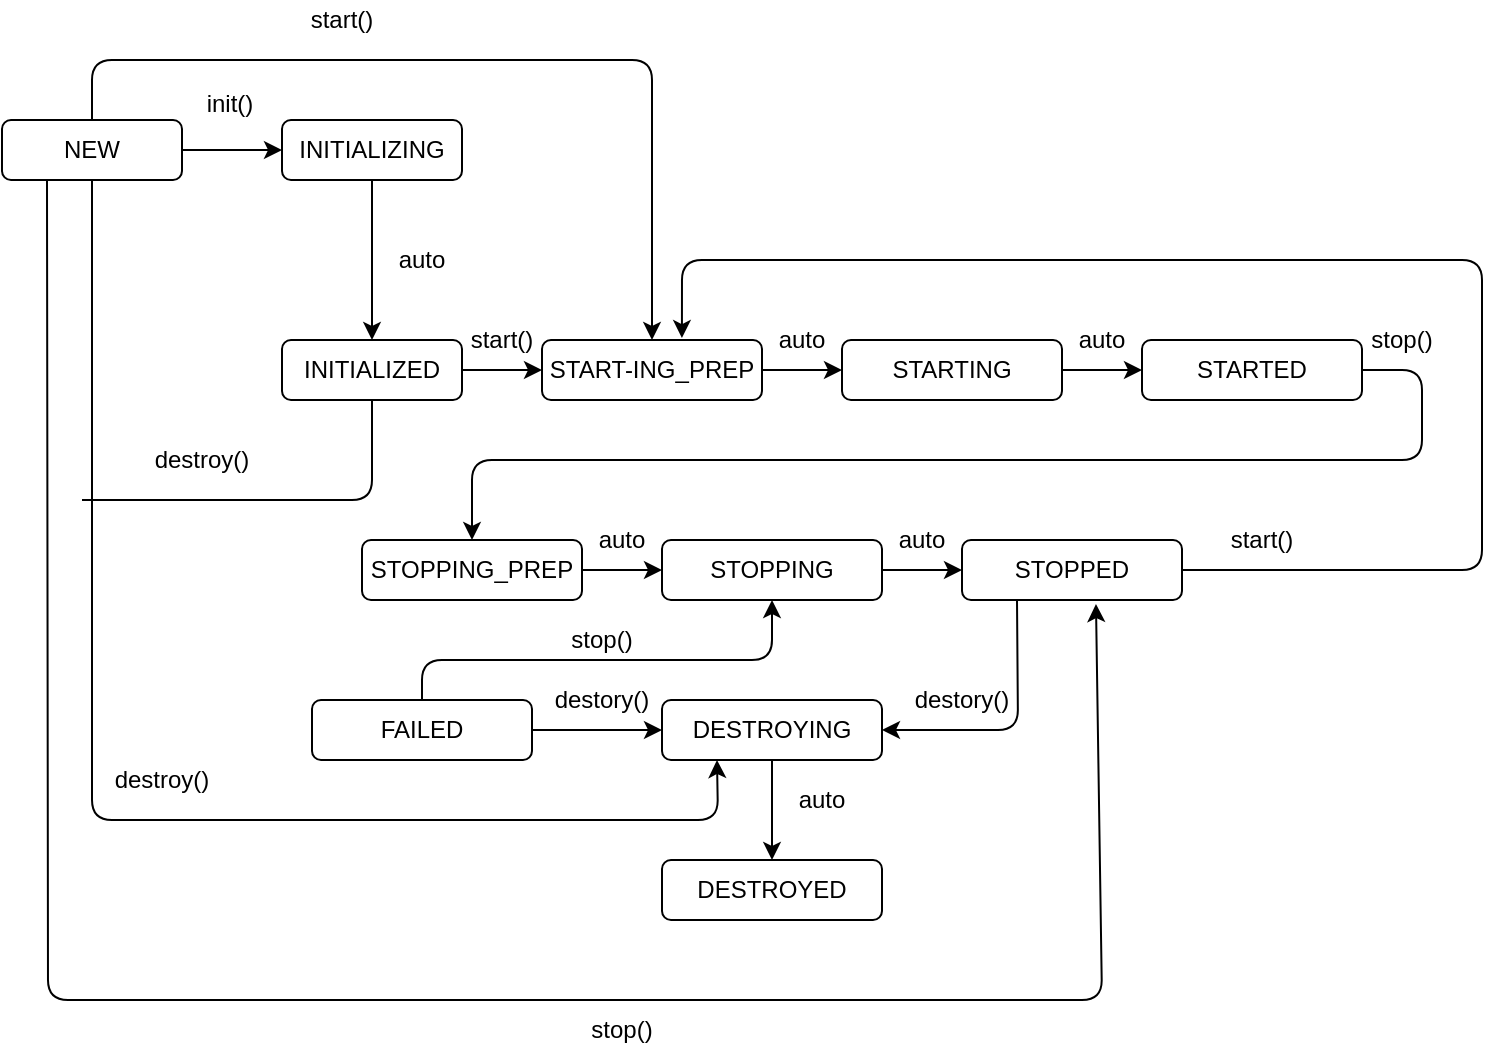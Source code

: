 <mxfile version="13.0.3" type="device"><diagram id="C5RBs43oDa-KdzZeNtuy" name="Page-1"><mxGraphModel dx="868" dy="510" grid="1" gridSize="10" guides="1" tooltips="1" connect="1" arrows="1" fold="1" page="1" pageScale="1" pageWidth="827" pageHeight="1169" math="0" shadow="0"><root><mxCell id="WIyWlLk6GJQsqaUBKTNV-0"/><mxCell id="WIyWlLk6GJQsqaUBKTNV-1" parent="WIyWlLk6GJQsqaUBKTNV-0"/><mxCell id="xDanudX-ZqkU6NjUNFTO-0" value="NEW" style="rounded=1;whiteSpace=wrap;html=1;gradientColor=none;" vertex="1" parent="WIyWlLk6GJQsqaUBKTNV-1"><mxGeometry x="50" y="120" width="90" height="30" as="geometry"/></mxCell><mxCell id="xDanudX-ZqkU6NjUNFTO-7" value="" style="edgeStyle=orthogonalEdgeStyle;rounded=0;orthogonalLoop=1;jettySize=auto;html=1;" edge="1" parent="WIyWlLk6GJQsqaUBKTNV-1" source="xDanudX-ZqkU6NjUNFTO-3" target="xDanudX-ZqkU6NjUNFTO-6"><mxGeometry relative="1" as="geometry"/></mxCell><mxCell id="xDanudX-ZqkU6NjUNFTO-3" value="INITIALIZING" style="rounded=1;whiteSpace=wrap;html=1;gradientColor=none;" vertex="1" parent="WIyWlLk6GJQsqaUBKTNV-1"><mxGeometry x="190" y="120" width="90" height="30" as="geometry"/></mxCell><mxCell id="xDanudX-ZqkU6NjUNFTO-28" value="" style="edgeStyle=orthogonalEdgeStyle;rounded=0;orthogonalLoop=1;jettySize=auto;html=1;" edge="1" parent="WIyWlLk6GJQsqaUBKTNV-1" source="xDanudX-ZqkU6NjUNFTO-6" target="xDanudX-ZqkU6NjUNFTO-9"><mxGeometry relative="1" as="geometry"/></mxCell><mxCell id="xDanudX-ZqkU6NjUNFTO-6" value="INITIALIZED" style="rounded=1;whiteSpace=wrap;html=1;gradientColor=none;" vertex="1" parent="WIyWlLk6GJQsqaUBKTNV-1"><mxGeometry x="190" y="230" width="90" height="30" as="geometry"/></mxCell><mxCell id="xDanudX-ZqkU6NjUNFTO-11" value="" style="edgeStyle=orthogonalEdgeStyle;rounded=0;orthogonalLoop=1;jettySize=auto;html=1;" edge="1" parent="WIyWlLk6GJQsqaUBKTNV-1" source="xDanudX-ZqkU6NjUNFTO-9" target="xDanudX-ZqkU6NjUNFTO-10"><mxGeometry relative="1" as="geometry"/></mxCell><mxCell id="xDanudX-ZqkU6NjUNFTO-9" value="START-ING_PREP" style="rounded=1;whiteSpace=wrap;html=1;gradientColor=none;" vertex="1" parent="WIyWlLk6GJQsqaUBKTNV-1"><mxGeometry x="320" y="230" width="110" height="30" as="geometry"/></mxCell><mxCell id="xDanudX-ZqkU6NjUNFTO-30" value="" style="edgeStyle=orthogonalEdgeStyle;rounded=0;orthogonalLoop=1;jettySize=auto;html=1;" edge="1" parent="WIyWlLk6GJQsqaUBKTNV-1" source="xDanudX-ZqkU6NjUNFTO-10" target="xDanudX-ZqkU6NjUNFTO-15"><mxGeometry relative="1" as="geometry"/></mxCell><mxCell id="xDanudX-ZqkU6NjUNFTO-10" value="STARTING" style="rounded=1;whiteSpace=wrap;html=1;gradientColor=none;" vertex="1" parent="WIyWlLk6GJQsqaUBKTNV-1"><mxGeometry x="470" y="230" width="110" height="30" as="geometry"/></mxCell><mxCell id="xDanudX-ZqkU6NjUNFTO-15" value="STARTED" style="rounded=1;whiteSpace=wrap;html=1;gradientColor=none;" vertex="1" parent="WIyWlLk6GJQsqaUBKTNV-1"><mxGeometry x="620" y="230" width="110" height="30" as="geometry"/></mxCell><mxCell id="xDanudX-ZqkU6NjUNFTO-36" value="" style="edgeStyle=orthogonalEdgeStyle;rounded=0;orthogonalLoop=1;jettySize=auto;html=1;" edge="1" parent="WIyWlLk6GJQsqaUBKTNV-1" source="xDanudX-ZqkU6NjUNFTO-16" target="xDanudX-ZqkU6NjUNFTO-17"><mxGeometry relative="1" as="geometry"/></mxCell><mxCell id="xDanudX-ZqkU6NjUNFTO-16" value="STOPPING_PREP" style="rounded=1;whiteSpace=wrap;html=1;gradientColor=none;" vertex="1" parent="WIyWlLk6GJQsqaUBKTNV-1"><mxGeometry x="230" y="330" width="110" height="30" as="geometry"/></mxCell><mxCell id="xDanudX-ZqkU6NjUNFTO-37" value="" style="edgeStyle=orthogonalEdgeStyle;rounded=0;orthogonalLoop=1;jettySize=auto;html=1;" edge="1" parent="WIyWlLk6GJQsqaUBKTNV-1" source="xDanudX-ZqkU6NjUNFTO-17" target="xDanudX-ZqkU6NjUNFTO-18"><mxGeometry relative="1" as="geometry"/></mxCell><mxCell id="xDanudX-ZqkU6NjUNFTO-17" value="STOPPING" style="rounded=1;whiteSpace=wrap;html=1;gradientColor=none;" vertex="1" parent="WIyWlLk6GJQsqaUBKTNV-1"><mxGeometry x="380" y="330" width="110" height="30" as="geometry"/></mxCell><mxCell id="xDanudX-ZqkU6NjUNFTO-18" value="STOPPED" style="rounded=1;whiteSpace=wrap;html=1;gradientColor=none;" vertex="1" parent="WIyWlLk6GJQsqaUBKTNV-1"><mxGeometry x="530" y="330" width="110" height="30" as="geometry"/></mxCell><mxCell id="xDanudX-ZqkU6NjUNFTO-49" value="" style="edgeStyle=orthogonalEdgeStyle;rounded=0;orthogonalLoop=1;jettySize=auto;html=1;" edge="1" parent="WIyWlLk6GJQsqaUBKTNV-1" source="xDanudX-ZqkU6NjUNFTO-19" target="xDanudX-ZqkU6NjUNFTO-21"><mxGeometry relative="1" as="geometry"/></mxCell><mxCell id="xDanudX-ZqkU6NjUNFTO-19" value="FAILED" style="rounded=1;whiteSpace=wrap;html=1;gradientColor=none;" vertex="1" parent="WIyWlLk6GJQsqaUBKTNV-1"><mxGeometry x="205" y="410" width="110" height="30" as="geometry"/></mxCell><mxCell id="xDanudX-ZqkU6NjUNFTO-20" value="DESTROYED" style="rounded=1;whiteSpace=wrap;html=1;gradientColor=none;" vertex="1" parent="WIyWlLk6GJQsqaUBKTNV-1"><mxGeometry x="380" y="490" width="110" height="30" as="geometry"/></mxCell><mxCell id="xDanudX-ZqkU6NjUNFTO-52" value="" style="edgeStyle=orthogonalEdgeStyle;rounded=0;orthogonalLoop=1;jettySize=auto;html=1;" edge="1" parent="WIyWlLk6GJQsqaUBKTNV-1" source="xDanudX-ZqkU6NjUNFTO-21" target="xDanudX-ZqkU6NjUNFTO-20"><mxGeometry relative="1" as="geometry"/></mxCell><mxCell id="xDanudX-ZqkU6NjUNFTO-21" value="DESTROYING" style="rounded=1;whiteSpace=wrap;html=1;gradientColor=none;" vertex="1" parent="WIyWlLk6GJQsqaUBKTNV-1"><mxGeometry x="380" y="410" width="110" height="30" as="geometry"/></mxCell><mxCell id="xDanudX-ZqkU6NjUNFTO-22" value="" style="endArrow=classic;html=1;exitX=1;exitY=0.5;exitDx=0;exitDy=0;" edge="1" parent="WIyWlLk6GJQsqaUBKTNV-1" source="xDanudX-ZqkU6NjUNFTO-0" target="xDanudX-ZqkU6NjUNFTO-3"><mxGeometry width="50" height="50" relative="1" as="geometry"><mxPoint x="390" y="290" as="sourcePoint"/><mxPoint x="440" y="240" as="targetPoint"/></mxGeometry></mxCell><mxCell id="xDanudX-ZqkU6NjUNFTO-23" value="init()" style="text;html=1;strokeColor=none;fillColor=none;align=center;verticalAlign=middle;whiteSpace=wrap;rounded=0;" vertex="1" parent="WIyWlLk6GJQsqaUBKTNV-1"><mxGeometry x="144" y="102" width="40" height="20" as="geometry"/></mxCell><mxCell id="xDanudX-ZqkU6NjUNFTO-25" value="" style="endArrow=classic;html=1;exitX=0.5;exitY=0;exitDx=0;exitDy=0;entryX=0.5;entryY=0;entryDx=0;entryDy=0;" edge="1" parent="WIyWlLk6GJQsqaUBKTNV-1" source="xDanudX-ZqkU6NjUNFTO-0" target="xDanudX-ZqkU6NjUNFTO-9"><mxGeometry width="50" height="50" relative="1" as="geometry"><mxPoint x="390" y="290" as="sourcePoint"/><mxPoint x="310" y="30" as="targetPoint"/><Array as="points"><mxPoint x="95" y="90"/><mxPoint x="375" y="90"/></Array></mxGeometry></mxCell><mxCell id="xDanudX-ZqkU6NjUNFTO-26" value="start()" style="text;html=1;strokeColor=none;fillColor=none;align=center;verticalAlign=middle;whiteSpace=wrap;rounded=0;" vertex="1" parent="WIyWlLk6GJQsqaUBKTNV-1"><mxGeometry x="200" y="60" width="40" height="20" as="geometry"/></mxCell><mxCell id="xDanudX-ZqkU6NjUNFTO-27" value="auto" style="text;html=1;strokeColor=none;fillColor=none;align=center;verticalAlign=middle;whiteSpace=wrap;rounded=0;" vertex="1" parent="WIyWlLk6GJQsqaUBKTNV-1"><mxGeometry x="240" y="180" width="40" height="20" as="geometry"/></mxCell><mxCell id="xDanudX-ZqkU6NjUNFTO-29" value="start()" style="text;html=1;strokeColor=none;fillColor=none;align=center;verticalAlign=middle;whiteSpace=wrap;rounded=0;" vertex="1" parent="WIyWlLk6GJQsqaUBKTNV-1"><mxGeometry x="280" y="220" width="40" height="20" as="geometry"/></mxCell><mxCell id="xDanudX-ZqkU6NjUNFTO-31" value="auto" style="text;html=1;strokeColor=none;fillColor=none;align=center;verticalAlign=middle;whiteSpace=wrap;rounded=0;" vertex="1" parent="WIyWlLk6GJQsqaUBKTNV-1"><mxGeometry x="430" y="220" width="40" height="20" as="geometry"/></mxCell><mxCell id="xDanudX-ZqkU6NjUNFTO-32" value="auto" style="text;html=1;strokeColor=none;fillColor=none;align=center;verticalAlign=middle;whiteSpace=wrap;rounded=0;" vertex="1" parent="WIyWlLk6GJQsqaUBKTNV-1"><mxGeometry x="580" y="220" width="40" height="20" as="geometry"/></mxCell><mxCell id="xDanudX-ZqkU6NjUNFTO-33" value="" style="endArrow=classic;html=1;exitX=1;exitY=0.5;exitDx=0;exitDy=0;entryX=0.5;entryY=0;entryDx=0;entryDy=0;" edge="1" parent="WIyWlLk6GJQsqaUBKTNV-1" source="xDanudX-ZqkU6NjUNFTO-15" target="xDanudX-ZqkU6NjUNFTO-16"><mxGeometry width="50" height="50" relative="1" as="geometry"><mxPoint x="390" y="290" as="sourcePoint"/><mxPoint x="280" y="320" as="targetPoint"/><Array as="points"><mxPoint x="760" y="245"/><mxPoint x="760" y="290"/><mxPoint x="285" y="290"/></Array></mxGeometry></mxCell><mxCell id="xDanudX-ZqkU6NjUNFTO-35" value="stop()" style="text;html=1;strokeColor=none;fillColor=none;align=center;verticalAlign=middle;whiteSpace=wrap;rounded=0;" vertex="1" parent="WIyWlLk6GJQsqaUBKTNV-1"><mxGeometry x="730" y="220" width="40" height="20" as="geometry"/></mxCell><mxCell id="xDanudX-ZqkU6NjUNFTO-38" value="auto" style="text;html=1;strokeColor=none;fillColor=none;align=center;verticalAlign=middle;whiteSpace=wrap;rounded=0;" vertex="1" parent="WIyWlLk6GJQsqaUBKTNV-1"><mxGeometry x="340" y="320" width="40" height="20" as="geometry"/></mxCell><mxCell id="xDanudX-ZqkU6NjUNFTO-39" value="auto" style="text;html=1;strokeColor=none;fillColor=none;align=center;verticalAlign=middle;whiteSpace=wrap;rounded=0;" vertex="1" parent="WIyWlLk6GJQsqaUBKTNV-1"><mxGeometry x="490" y="320" width="40" height="20" as="geometry"/></mxCell><mxCell id="xDanudX-ZqkU6NjUNFTO-40" value="" style="endArrow=classic;html=1;exitX=1;exitY=0.5;exitDx=0;exitDy=0;entryX=0.636;entryY=-0.033;entryDx=0;entryDy=0;entryPerimeter=0;" edge="1" parent="WIyWlLk6GJQsqaUBKTNV-1" source="xDanudX-ZqkU6NjUNFTO-18" target="xDanudX-ZqkU6NjUNFTO-9"><mxGeometry width="50" height="50" relative="1" as="geometry"><mxPoint x="390" y="290" as="sourcePoint"/><mxPoint x="440" y="240" as="targetPoint"/><Array as="points"><mxPoint x="790" y="345"/><mxPoint x="790" y="229"/><mxPoint x="790" y="190"/><mxPoint x="390" y="190"/></Array></mxGeometry></mxCell><mxCell id="xDanudX-ZqkU6NjUNFTO-41" value="start()" style="text;html=1;strokeColor=none;fillColor=none;align=center;verticalAlign=middle;whiteSpace=wrap;rounded=0;" vertex="1" parent="WIyWlLk6GJQsqaUBKTNV-1"><mxGeometry x="660" y="320" width="40" height="20" as="geometry"/></mxCell><mxCell id="xDanudX-ZqkU6NjUNFTO-42" value="" style="endArrow=classic;html=1;exitX=0.25;exitY=1;exitDx=0;exitDy=0;entryX=0.609;entryY=1.067;entryDx=0;entryDy=0;entryPerimeter=0;" edge="1" parent="WIyWlLk6GJQsqaUBKTNV-1" source="xDanudX-ZqkU6NjUNFTO-0" target="xDanudX-ZqkU6NjUNFTO-18"><mxGeometry width="50" height="50" relative="1" as="geometry"><mxPoint x="390" y="290" as="sourcePoint"/><mxPoint x="95" y="410" as="targetPoint"/><Array as="points"><mxPoint x="73" y="560"/><mxPoint x="600" y="560"/></Array></mxGeometry></mxCell><mxCell id="xDanudX-ZqkU6NjUNFTO-43" value="stop()" style="text;html=1;strokeColor=none;fillColor=none;align=center;verticalAlign=middle;whiteSpace=wrap;rounded=0;" vertex="1" parent="WIyWlLk6GJQsqaUBKTNV-1"><mxGeometry x="340" y="565" width="40" height="20" as="geometry"/></mxCell><mxCell id="xDanudX-ZqkU6NjUNFTO-44" value="" style="endArrow=classic;html=1;exitX=0.5;exitY=1;exitDx=0;exitDy=0;entryX=0.25;entryY=1;entryDx=0;entryDy=0;" edge="1" parent="WIyWlLk6GJQsqaUBKTNV-1" source="xDanudX-ZqkU6NjUNFTO-0" target="xDanudX-ZqkU6NjUNFTO-21"><mxGeometry width="50" height="50" relative="1" as="geometry"><mxPoint x="390" y="330" as="sourcePoint"/><mxPoint x="118" y="370" as="targetPoint"/><Array as="points"><mxPoint x="95" y="470"/><mxPoint x="408" y="470"/></Array></mxGeometry></mxCell><mxCell id="xDanudX-ZqkU6NjUNFTO-45" value="" style="endArrow=none;html=1;exitX=0.5;exitY=1;exitDx=0;exitDy=0;" edge="1" parent="WIyWlLk6GJQsqaUBKTNV-1" source="xDanudX-ZqkU6NjUNFTO-6"><mxGeometry width="50" height="50" relative="1" as="geometry"><mxPoint x="390" y="330" as="sourcePoint"/><mxPoint x="90" y="310" as="targetPoint"/><Array as="points"><mxPoint x="235" y="310"/></Array></mxGeometry></mxCell><mxCell id="xDanudX-ZqkU6NjUNFTO-46" value="destroy()" style="text;html=1;strokeColor=none;fillColor=none;align=center;verticalAlign=middle;whiteSpace=wrap;rounded=0;" vertex="1" parent="WIyWlLk6GJQsqaUBKTNV-1"><mxGeometry x="130" y="280" width="40" height="20" as="geometry"/></mxCell><mxCell id="xDanudX-ZqkU6NjUNFTO-47" value="destroy()" style="text;html=1;strokeColor=none;fillColor=none;align=center;verticalAlign=middle;whiteSpace=wrap;rounded=0;" vertex="1" parent="WIyWlLk6GJQsqaUBKTNV-1"><mxGeometry x="110" y="440" width="40" height="20" as="geometry"/></mxCell><mxCell id="xDanudX-ZqkU6NjUNFTO-48" value="" style="endArrow=classic;html=1;exitX=0.5;exitY=0;exitDx=0;exitDy=0;entryX=0.5;entryY=1;entryDx=0;entryDy=0;" edge="1" parent="WIyWlLk6GJQsqaUBKTNV-1" source="xDanudX-ZqkU6NjUNFTO-19" target="xDanudX-ZqkU6NjUNFTO-17"><mxGeometry width="50" height="50" relative="1" as="geometry"><mxPoint x="390" y="330" as="sourcePoint"/><mxPoint x="440" y="280" as="targetPoint"/><Array as="points"><mxPoint x="260" y="390"/><mxPoint x="435" y="390"/></Array></mxGeometry></mxCell><mxCell id="xDanudX-ZqkU6NjUNFTO-50" value="" style="endArrow=classic;html=1;exitX=0.25;exitY=1;exitDx=0;exitDy=0;entryX=1;entryY=0.5;entryDx=0;entryDy=0;" edge="1" parent="WIyWlLk6GJQsqaUBKTNV-1" source="xDanudX-ZqkU6NjUNFTO-18" target="xDanudX-ZqkU6NjUNFTO-21"><mxGeometry width="50" height="50" relative="1" as="geometry"><mxPoint x="390" y="330" as="sourcePoint"/><mxPoint x="440" y="280" as="targetPoint"/><Array as="points"><mxPoint x="558" y="425"/></Array></mxGeometry></mxCell><mxCell id="xDanudX-ZqkU6NjUNFTO-53" value="auto" style="text;html=1;strokeColor=none;fillColor=none;align=center;verticalAlign=middle;whiteSpace=wrap;rounded=0;" vertex="1" parent="WIyWlLk6GJQsqaUBKTNV-1"><mxGeometry x="440" y="450" width="40" height="20" as="geometry"/></mxCell><mxCell id="xDanudX-ZqkU6NjUNFTO-54" value="destory()" style="text;html=1;strokeColor=none;fillColor=none;align=center;verticalAlign=middle;whiteSpace=wrap;rounded=0;" vertex="1" parent="WIyWlLk6GJQsqaUBKTNV-1"><mxGeometry x="330" y="400" width="40" height="20" as="geometry"/></mxCell><mxCell id="xDanudX-ZqkU6NjUNFTO-55" value="destory()" style="text;html=1;strokeColor=none;fillColor=none;align=center;verticalAlign=middle;whiteSpace=wrap;rounded=0;" vertex="1" parent="WIyWlLk6GJQsqaUBKTNV-1"><mxGeometry x="510" y="400" width="40" height="20" as="geometry"/></mxCell><mxCell id="xDanudX-ZqkU6NjUNFTO-56" value="stop()" style="text;html=1;strokeColor=none;fillColor=none;align=center;verticalAlign=middle;whiteSpace=wrap;rounded=0;" vertex="1" parent="WIyWlLk6GJQsqaUBKTNV-1"><mxGeometry x="330" y="370" width="40" height="20" as="geometry"/></mxCell></root></mxGraphModel></diagram></mxfile>